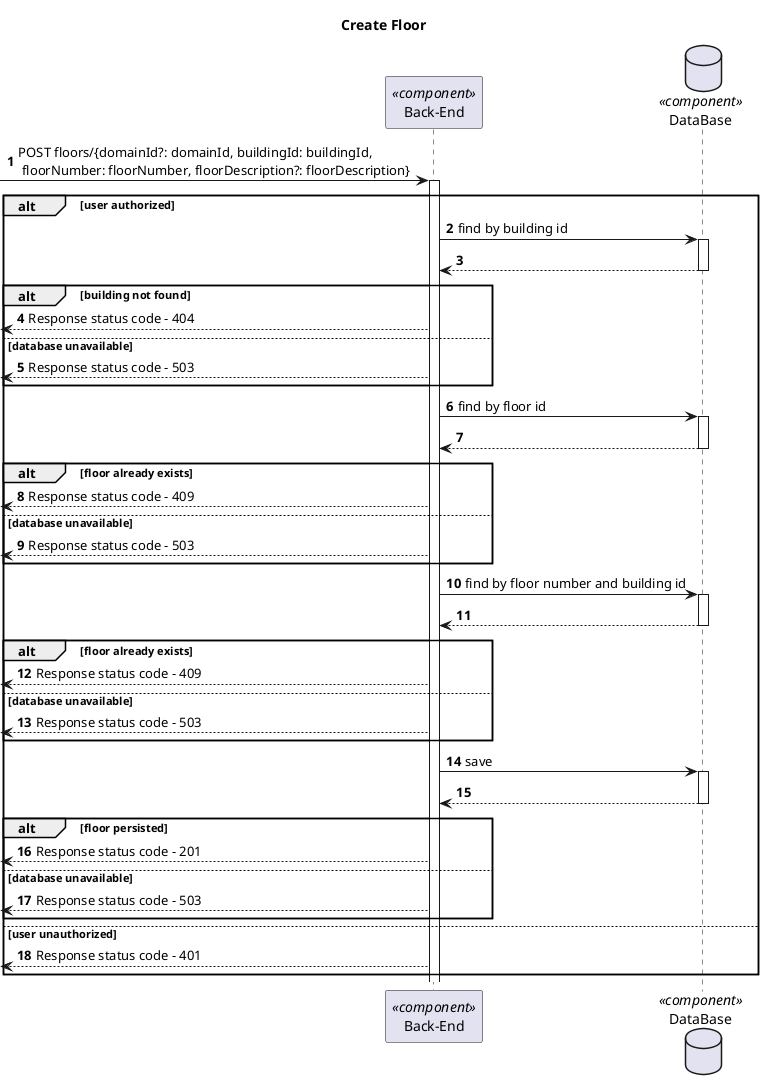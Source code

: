 @startuml Process View - Level 3

autonumber
skinparam packageStyle rect

title Create Floor

participant "Back-End" as BE <<component>>
database "DataBase" as DB <<component>>

-> BE: POST floors/{domainId?: domainId, buildingId: buildingId, \n floorNumber: floorNumber, floorDescription?: floorDescription}

alt user authorized

'Find by Building ID'

activate BE

BE -> DB: find by building id

activate DB

DB --> BE:

deactivate DB

alt building not found

  <-- BE: Response status code - 404

else database unavailable

  <-- BE: Response status code - 503

end


'Find by Floor ID'

activate BE

BE -> DB: find by floor id

activate DB

DB --> BE:

deactivate DB

alt floor already exists

  <-- BE: Response status code - 409

else database unavailable

  <-- BE: Response status code - 503

end


'Find By Floor Number And Building Id'

activate BE

BE -> DB: find by floor number and building id

activate DB

DB --> BE:

deactivate DB

alt floor already exists

  <-- BE: Response status code - 409

else database unavailable

  <-- BE: Response status code - 503

end


activate BE

BE -> DB: save

activate DB

DB --> BE:

deactivate DB

alt floor persisted

  <-- BE: Response status code - 201

else database unavailable

  <-- BE: Response status code - 503

end

else user unauthorized

  <-- BE: Response status code - 401

end

@enduml